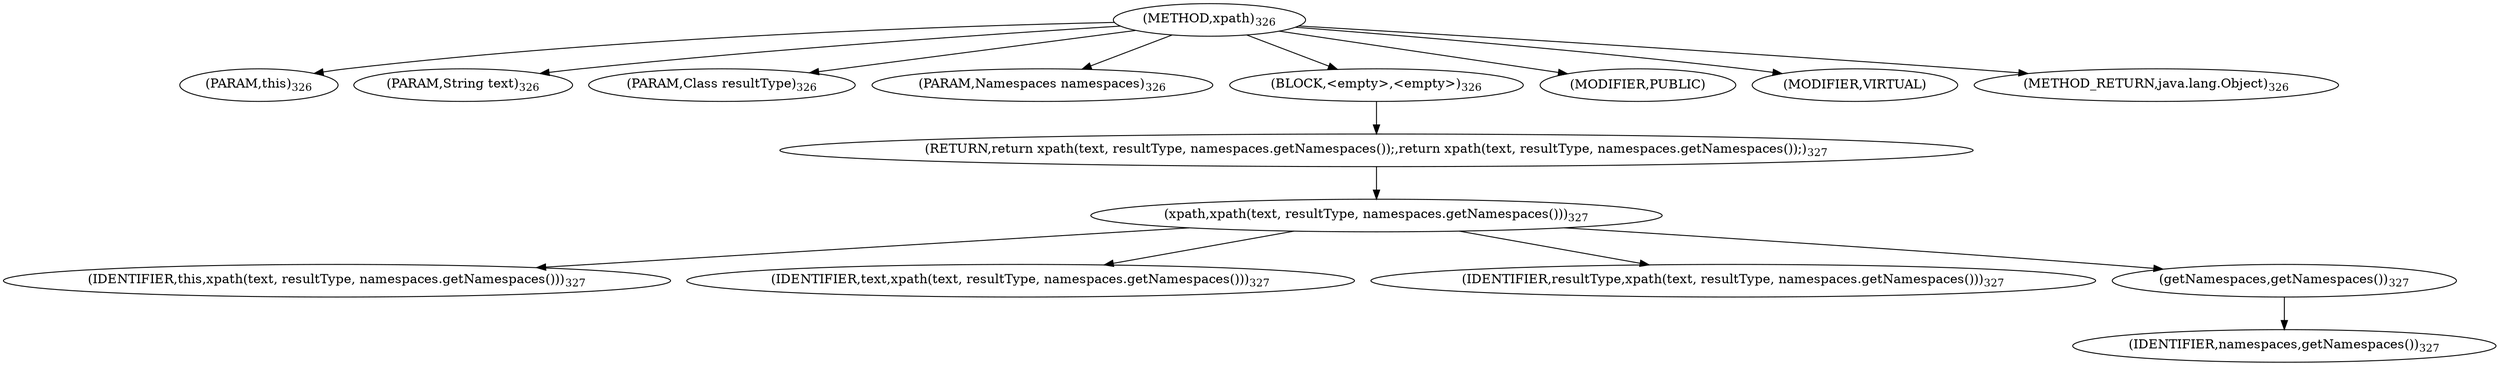 digraph "xpath" {  
"497" [label = <(METHOD,xpath)<SUB>326</SUB>> ]
"72" [label = <(PARAM,this)<SUB>326</SUB>> ]
"498" [label = <(PARAM,String text)<SUB>326</SUB>> ]
"499" [label = <(PARAM,Class resultType)<SUB>326</SUB>> ]
"500" [label = <(PARAM,Namespaces namespaces)<SUB>326</SUB>> ]
"501" [label = <(BLOCK,&lt;empty&gt;,&lt;empty&gt;)<SUB>326</SUB>> ]
"502" [label = <(RETURN,return xpath(text, resultType, namespaces.getNamespaces());,return xpath(text, resultType, namespaces.getNamespaces());)<SUB>327</SUB>> ]
"503" [label = <(xpath,xpath(text, resultType, namespaces.getNamespaces()))<SUB>327</SUB>> ]
"71" [label = <(IDENTIFIER,this,xpath(text, resultType, namespaces.getNamespaces()))<SUB>327</SUB>> ]
"504" [label = <(IDENTIFIER,text,xpath(text, resultType, namespaces.getNamespaces()))<SUB>327</SUB>> ]
"505" [label = <(IDENTIFIER,resultType,xpath(text, resultType, namespaces.getNamespaces()))<SUB>327</SUB>> ]
"506" [label = <(getNamespaces,getNamespaces())<SUB>327</SUB>> ]
"507" [label = <(IDENTIFIER,namespaces,getNamespaces())<SUB>327</SUB>> ]
"508" [label = <(MODIFIER,PUBLIC)> ]
"509" [label = <(MODIFIER,VIRTUAL)> ]
"510" [label = <(METHOD_RETURN,java.lang.Object)<SUB>326</SUB>> ]
  "497" -> "72" 
  "497" -> "498" 
  "497" -> "499" 
  "497" -> "500" 
  "497" -> "501" 
  "497" -> "508" 
  "497" -> "509" 
  "497" -> "510" 
  "501" -> "502" 
  "502" -> "503" 
  "503" -> "71" 
  "503" -> "504" 
  "503" -> "505" 
  "503" -> "506" 
  "506" -> "507" 
}
